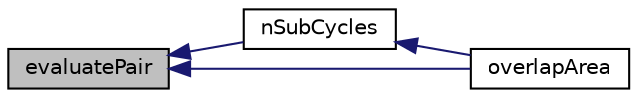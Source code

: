digraph "evaluatePair"
{
  bgcolor="transparent";
  edge [fontname="Helvetica",fontsize="10",labelfontname="Helvetica",labelfontsize="10"];
  node [fontname="Helvetica",fontsize="10",shape=record];
  rankdir="LR";
  Node1 [label="evaluatePair",height=0.2,width=0.4,color="black", fillcolor="grey75", style="filled", fontcolor="black"];
  Node1 -> Node2 [dir="back",color="midnightblue",fontsize="10",style="solid",fontname="Helvetica"];
  Node2 [label="nSubCycles",height=0.2,width=0.4,color="black",URL="$a01812.html#ad472bb1484a660e7b7a9194a973e62ba",tooltip="For PairModels that control the timestep, calculate the. "];
  Node2 -> Node3 [dir="back",color="midnightblue",fontsize="10",style="solid",fontname="Helvetica"];
  Node3 [label="overlapArea",height=0.2,width=0.4,color="black",URL="$a01812.html#aa297cc2be64ad7a3ed73725f4463d06d"];
  Node1 -> Node3 [dir="back",color="midnightblue",fontsize="10",style="solid",fontname="Helvetica"];
}
